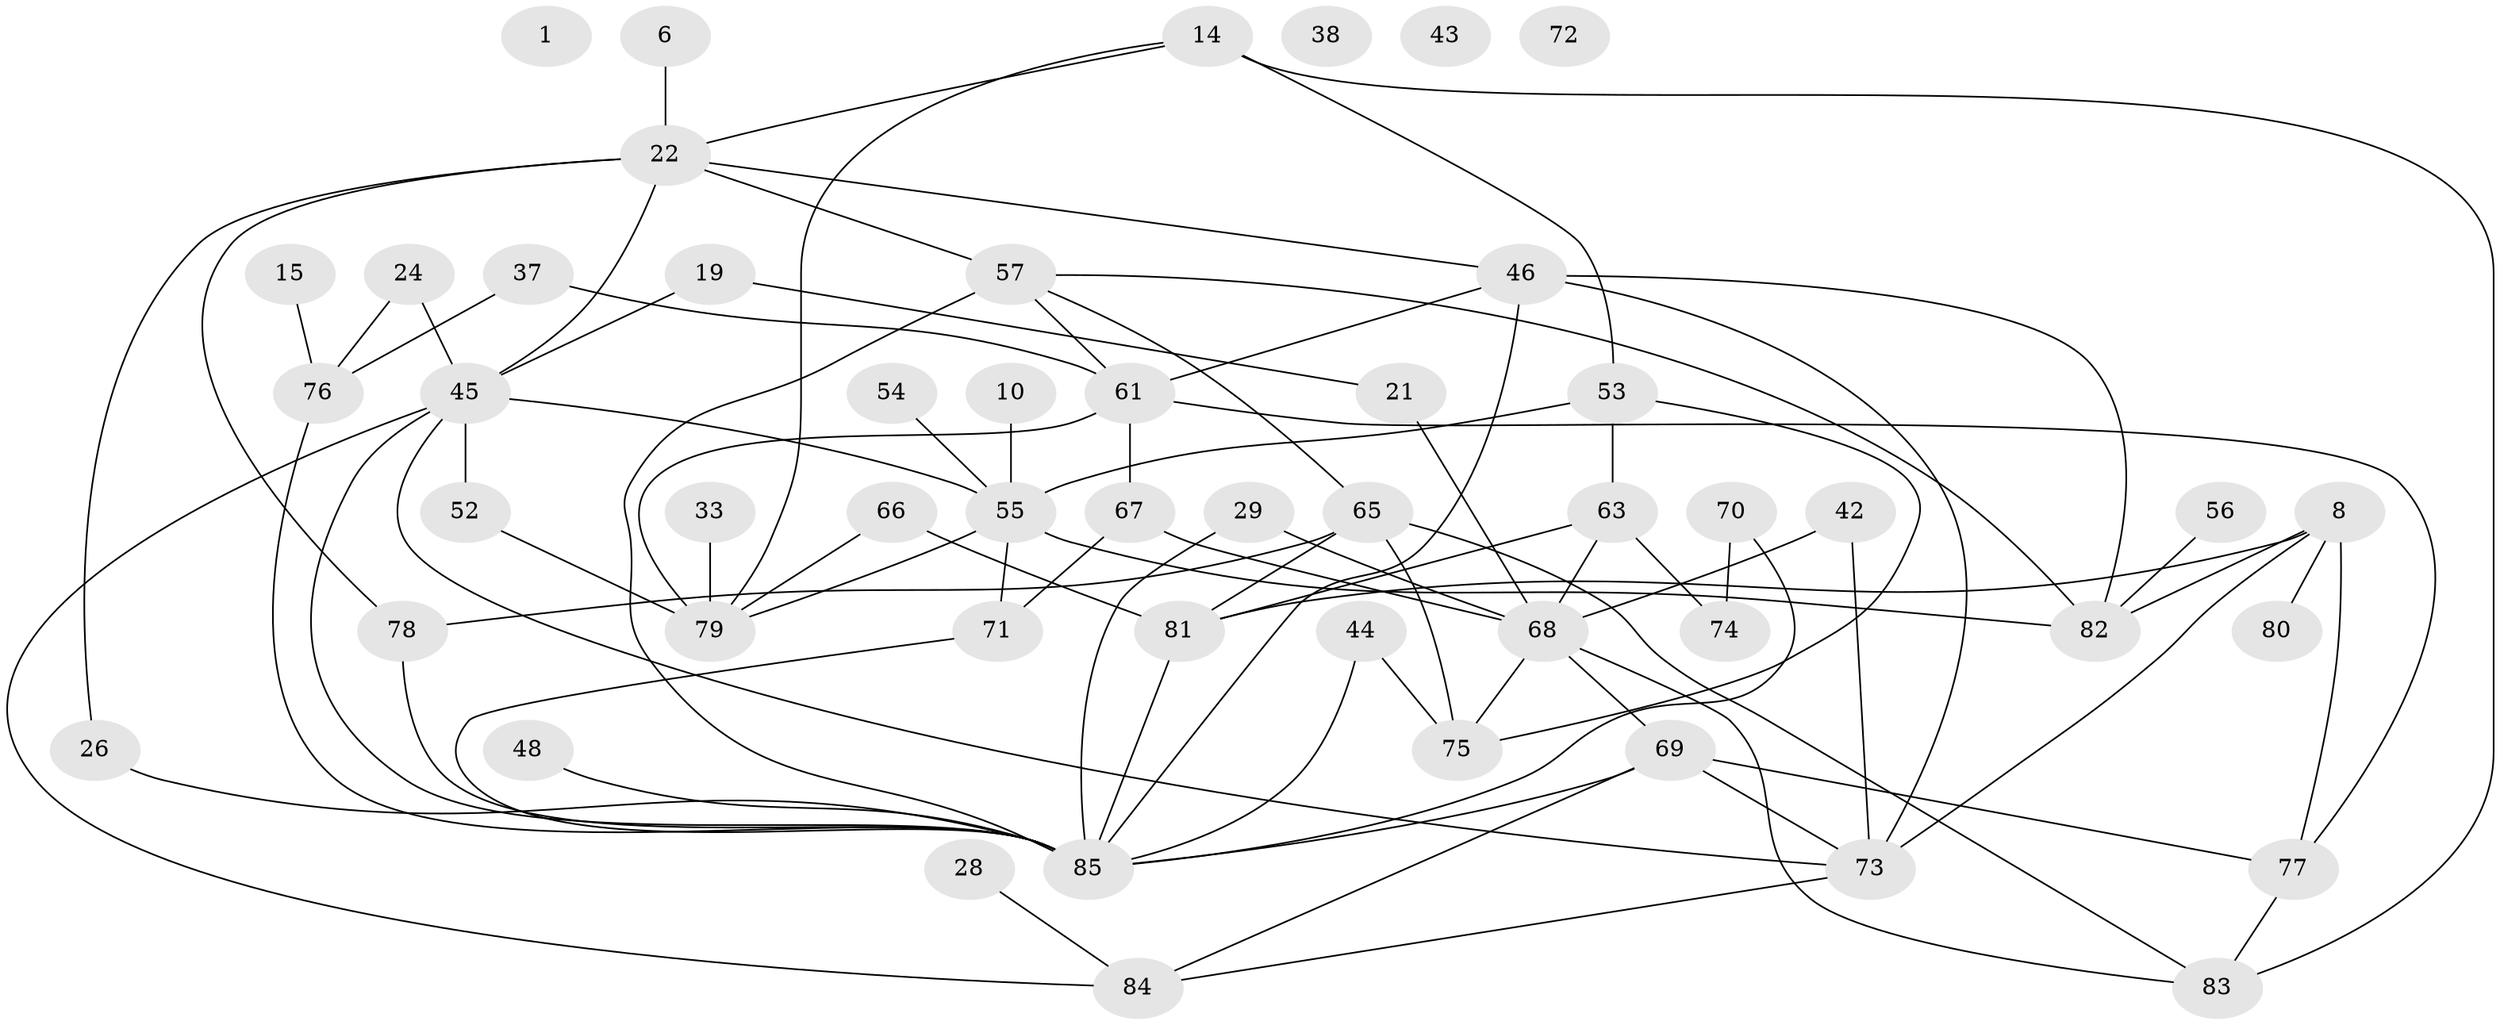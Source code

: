 // original degree distribution, {0: 0.047058823529411764, 4: 0.2, 3: 0.2235294117647059, 6: 0.058823529411764705, 1: 0.1411764705882353, 7: 0.03529411764705882, 2: 0.2, 5: 0.09411764705882353}
// Generated by graph-tools (version 1.1) at 2025/42/03/04/25 21:42:36]
// undirected, 51 vertices, 85 edges
graph export_dot {
graph [start="1"]
  node [color=gray90,style=filled];
  1;
  6;
  8;
  10;
  14;
  15;
  19;
  21;
  22 [super="+5"];
  24 [super="+11"];
  26;
  28;
  29;
  33;
  37;
  38;
  42;
  43;
  44;
  45 [super="+20"];
  46;
  48;
  52;
  53 [super="+30"];
  54;
  55 [super="+41+18"];
  56;
  57 [super="+23"];
  61 [super="+7"];
  63 [super="+40+39"];
  65 [super="+58"];
  66 [super="+35"];
  67 [super="+51"];
  68 [super="+2"];
  69 [super="+3+47"];
  70;
  71;
  72;
  73 [super="+9"];
  74;
  75;
  76;
  77 [super="+27+34+49"];
  78;
  79 [super="+60"];
  80;
  81 [super="+25"];
  82 [super="+50"];
  83;
  84;
  85 [super="+64+59+62"];
  6 -- 22;
  8 -- 73;
  8 -- 80;
  8 -- 81 [weight=2];
  8 -- 77;
  8 -- 82;
  10 -- 55;
  14 -- 79;
  14 -- 83;
  14 -- 22;
  14 -- 53;
  15 -- 76;
  19 -- 21;
  19 -- 45;
  21 -- 68;
  22 -- 46;
  22 -- 78;
  22 -- 57 [weight=2];
  22 -- 26;
  22 -- 45 [weight=2];
  24 -- 76;
  24 -- 45;
  26 -- 85;
  28 -- 84;
  29 -- 68;
  29 -- 85;
  33 -- 79;
  37 -- 76;
  37 -- 61;
  42 -- 68;
  42 -- 73;
  44 -- 75;
  44 -- 85;
  45 -- 52;
  45 -- 55 [weight=3];
  45 -- 84;
  45 -- 73;
  45 -- 85 [weight=2];
  46 -- 61;
  46 -- 82;
  46 -- 85;
  46 -- 73;
  48 -- 85;
  52 -- 79;
  53 -- 55;
  53 -- 75;
  53 -- 63;
  54 -- 55;
  55 -- 71 [weight=2];
  55 -- 82;
  55 -- 79;
  56 -- 82;
  57 -- 82;
  57 -- 85;
  57 -- 61;
  57 -- 65;
  61 -- 67 [weight=2];
  61 -- 79 [weight=2];
  61 -- 77;
  63 -- 74;
  63 -- 81;
  63 -- 68;
  65 -- 81;
  65 -- 83;
  65 -- 75;
  65 -- 78;
  66 -- 81;
  66 -- 79;
  67 -- 71 [weight=2];
  67 -- 68;
  68 -- 75;
  68 -- 83;
  68 -- 69;
  69 -- 84;
  69 -- 73;
  69 -- 77;
  69 -- 85 [weight=3];
  70 -- 74;
  70 -- 85;
  71 -- 85;
  73 -- 84;
  76 -- 85;
  77 -- 83;
  78 -- 85;
  81 -- 85;
}

